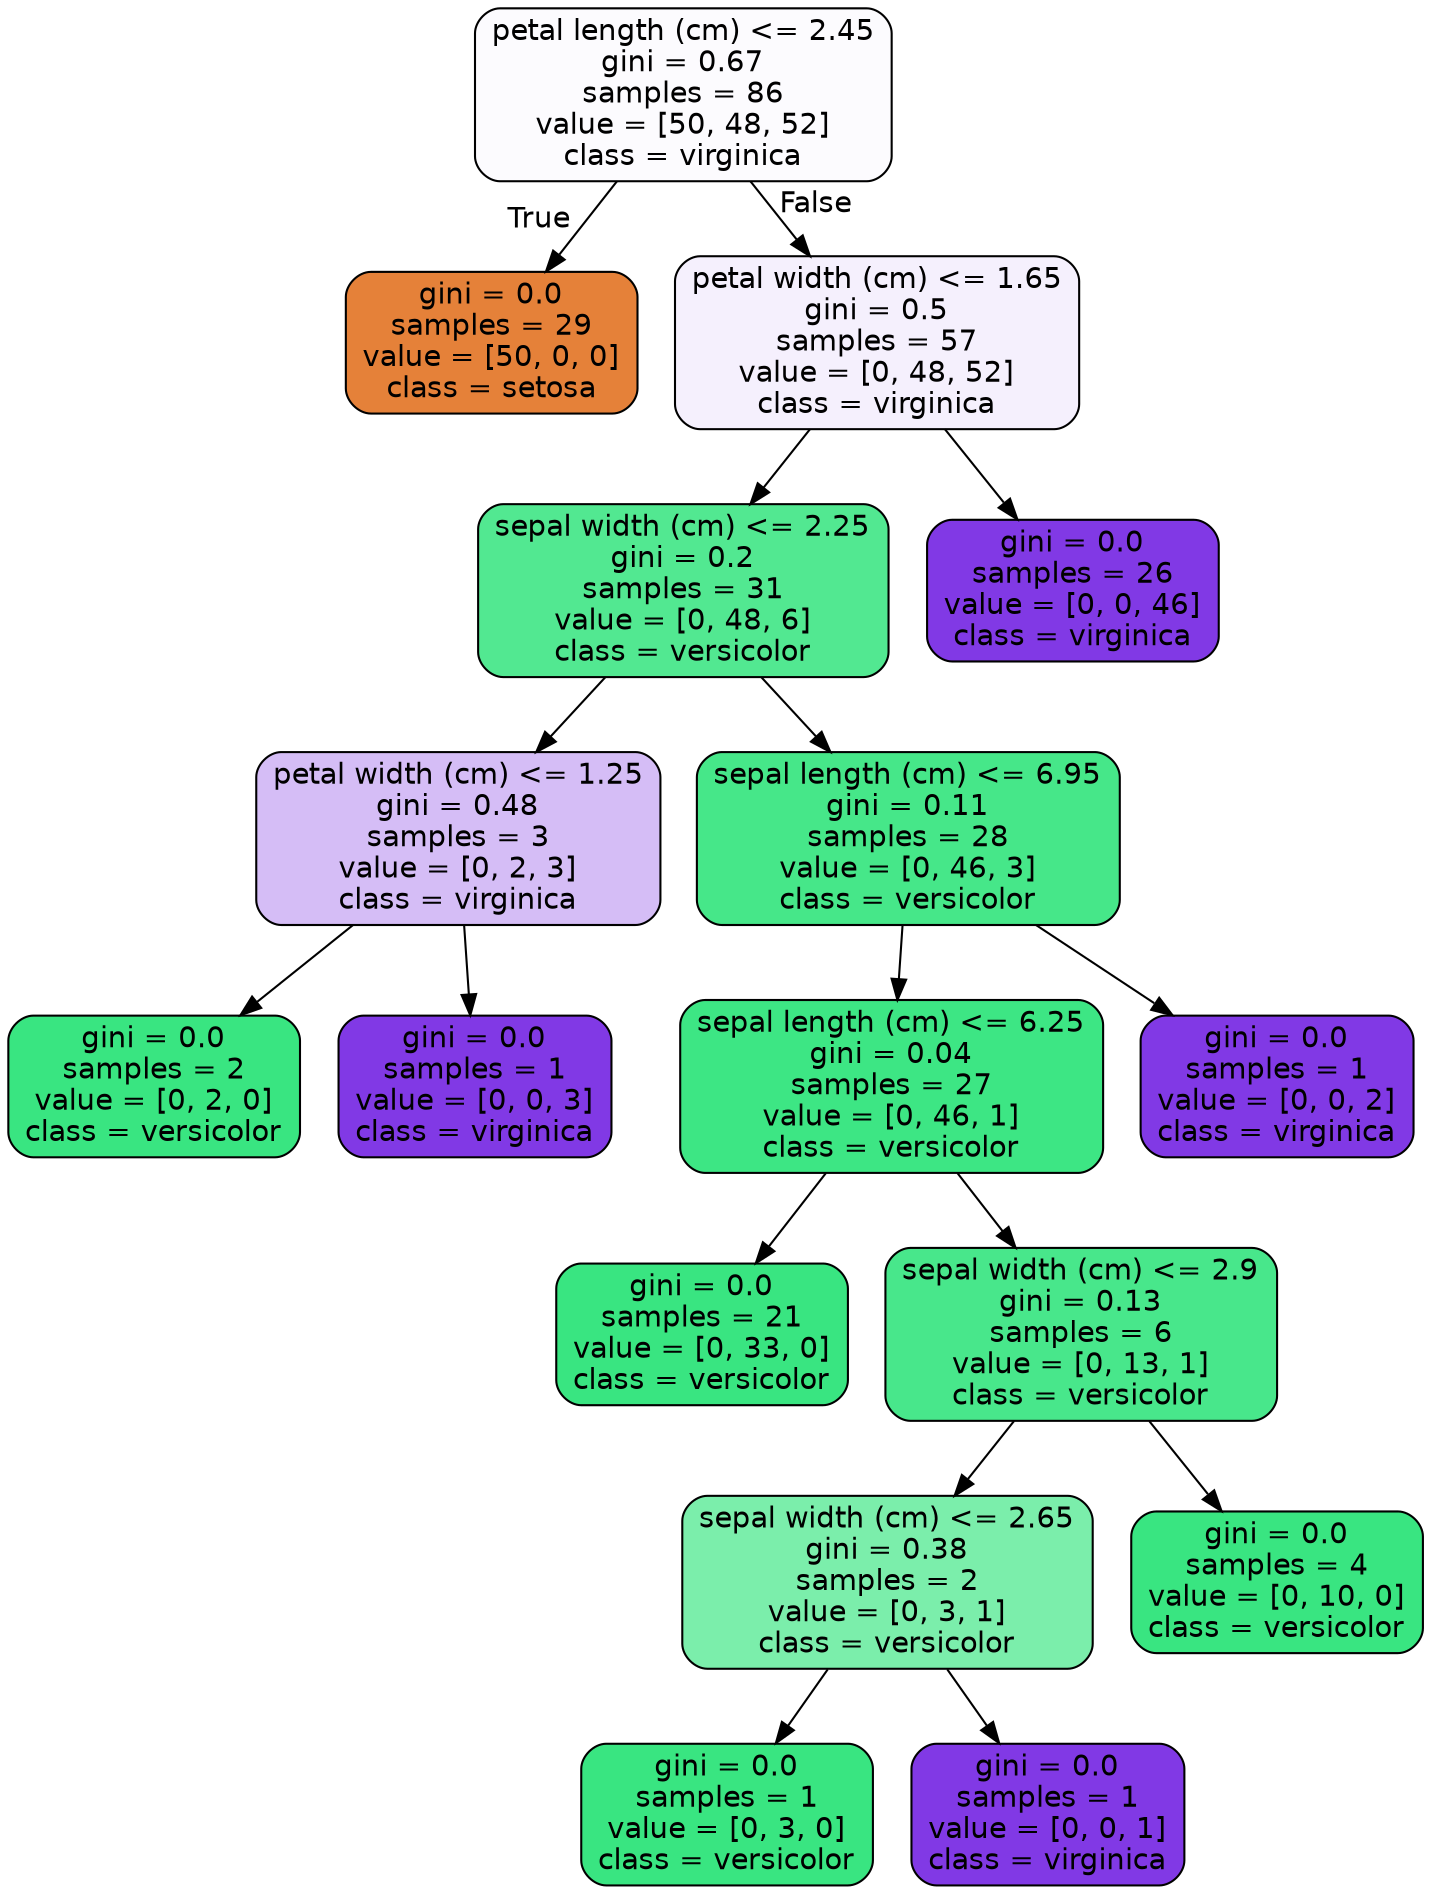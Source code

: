 digraph Tree {
node [shape=box, style="filled, rounded", color="black", fontname="helvetica"] ;
edge [fontname="helvetica"] ;
0 [label="petal length (cm) <= 2.45\ngini = 0.67\nsamples = 86\nvalue = [50, 48, 52]\nclass = virginica", fillcolor="#fcfbfe"] ;
1 [label="gini = 0.0\nsamples = 29\nvalue = [50, 0, 0]\nclass = setosa", fillcolor="#e58139"] ;
0 -> 1 [labeldistance=2.5, labelangle=45, headlabel="True"] ;
2 [label="petal width (cm) <= 1.65\ngini = 0.5\nsamples = 57\nvalue = [0, 48, 52]\nclass = virginica", fillcolor="#f5f0fd"] ;
0 -> 2 [labeldistance=2.5, labelangle=-45, headlabel="False"] ;
3 [label="sepal width (cm) <= 2.25\ngini = 0.2\nsamples = 31\nvalue = [0, 48, 6]\nclass = versicolor", fillcolor="#52e891"] ;
2 -> 3 ;
4 [label="petal width (cm) <= 1.25\ngini = 0.48\nsamples = 3\nvalue = [0, 2, 3]\nclass = virginica", fillcolor="#d5bdf6"] ;
3 -> 4 ;
5 [label="gini = 0.0\nsamples = 2\nvalue = [0, 2, 0]\nclass = versicolor", fillcolor="#39e581"] ;
4 -> 5 ;
6 [label="gini = 0.0\nsamples = 1\nvalue = [0, 0, 3]\nclass = virginica", fillcolor="#8139e5"] ;
4 -> 6 ;
7 [label="sepal length (cm) <= 6.95\ngini = 0.11\nsamples = 28\nvalue = [0, 46, 3]\nclass = versicolor", fillcolor="#46e789"] ;
3 -> 7 ;
8 [label="sepal length (cm) <= 6.25\ngini = 0.04\nsamples = 27\nvalue = [0, 46, 1]\nclass = versicolor", fillcolor="#3de684"] ;
7 -> 8 ;
9 [label="gini = 0.0\nsamples = 21\nvalue = [0, 33, 0]\nclass = versicolor", fillcolor="#39e581"] ;
8 -> 9 ;
10 [label="sepal width (cm) <= 2.9\ngini = 0.13\nsamples = 6\nvalue = [0, 13, 1]\nclass = versicolor", fillcolor="#48e78b"] ;
8 -> 10 ;
11 [label="sepal width (cm) <= 2.65\ngini = 0.38\nsamples = 2\nvalue = [0, 3, 1]\nclass = versicolor", fillcolor="#7beeab"] ;
10 -> 11 ;
12 [label="gini = 0.0\nsamples = 1\nvalue = [0, 3, 0]\nclass = versicolor", fillcolor="#39e581"] ;
11 -> 12 ;
13 [label="gini = 0.0\nsamples = 1\nvalue = [0, 0, 1]\nclass = virginica", fillcolor="#8139e5"] ;
11 -> 13 ;
14 [label="gini = 0.0\nsamples = 4\nvalue = [0, 10, 0]\nclass = versicolor", fillcolor="#39e581"] ;
10 -> 14 ;
15 [label="gini = 0.0\nsamples = 1\nvalue = [0, 0, 2]\nclass = virginica", fillcolor="#8139e5"] ;
7 -> 15 ;
16 [label="gini = 0.0\nsamples = 26\nvalue = [0, 0, 46]\nclass = virginica", fillcolor="#8139e5"] ;
2 -> 16 ;
}